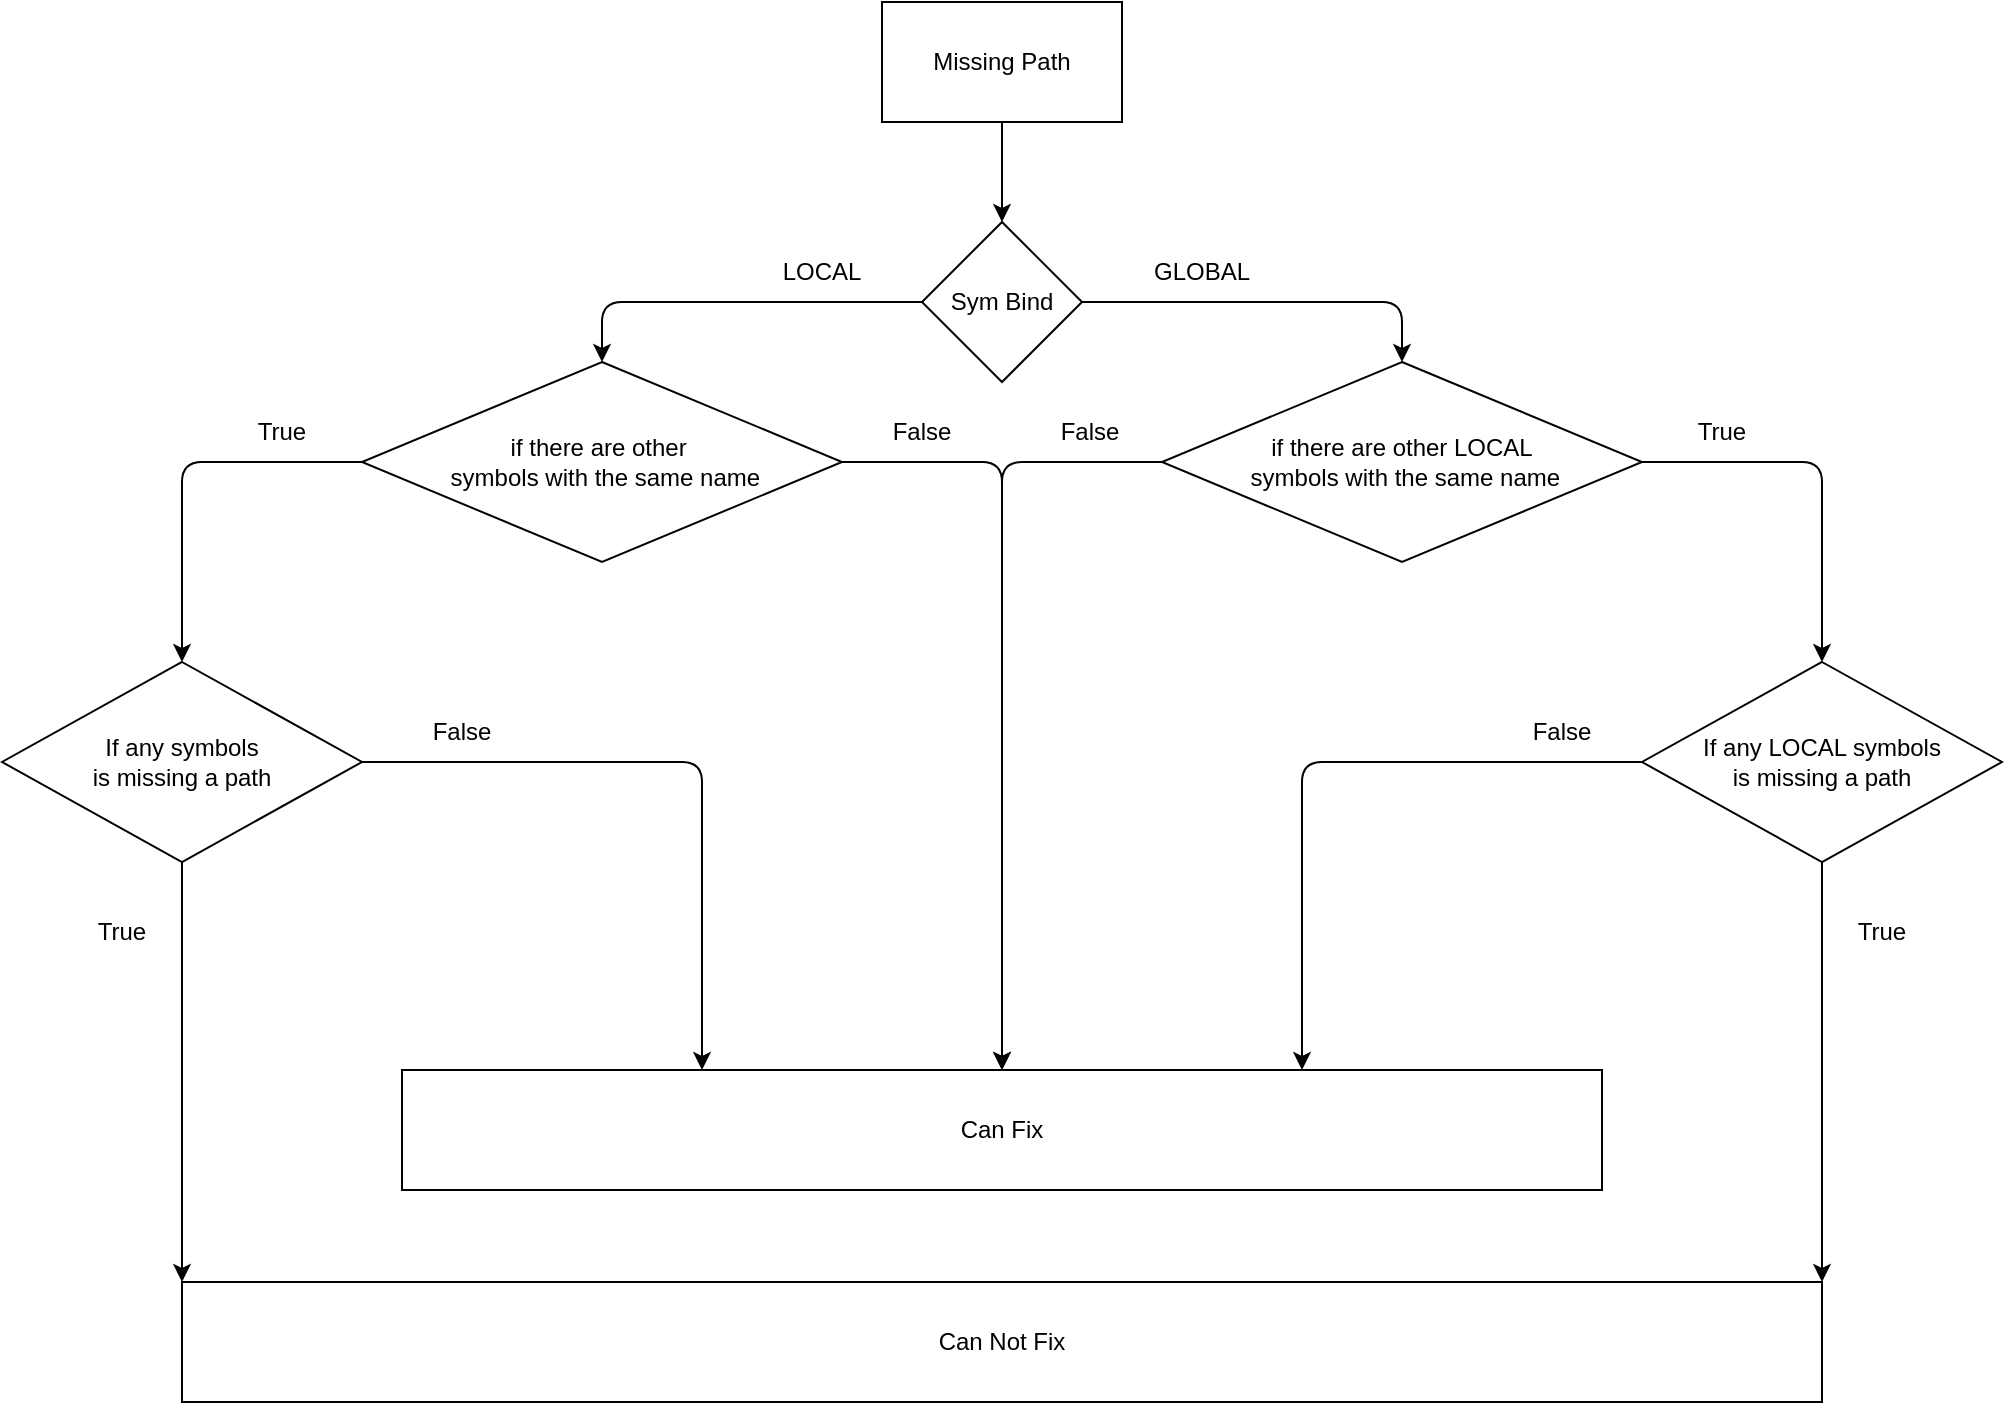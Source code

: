 <mxfile>
    <diagram id="ItA_1N4DOTNmBrGVNAGD" name="第 1 页">
        <mxGraphModel dx="2291" dy="-351" grid="1" gridSize="10" guides="1" tooltips="1" connect="1" arrows="1" fold="1" page="1" pageScale="1" pageWidth="827" pageHeight="1169" math="0" shadow="0">
            <root>
                <mxCell id="0"/>
                <mxCell id="1" parent="0"/>
                <mxCell id="55" value="" style="edgeStyle=none;html=1;" edge="1" parent="1" source="47" target="48">
                    <mxGeometry relative="1" as="geometry"/>
                </mxCell>
                <mxCell id="47" value="Missing Path" style="rounded=0;whiteSpace=wrap;html=1;" vertex="1" parent="1">
                    <mxGeometry x="354" y="1220" width="120" height="60" as="geometry"/>
                </mxCell>
                <mxCell id="56" style="edgeStyle=none;html=1;entryX=0.5;entryY=0;entryDx=0;entryDy=0;" edge="1" parent="1" source="48" target="50">
                    <mxGeometry relative="1" as="geometry">
                        <Array as="points">
                            <mxPoint x="214" y="1370"/>
                        </Array>
                    </mxGeometry>
                </mxCell>
                <mxCell id="57" style="edgeStyle=none;html=1;entryX=0.5;entryY=0;entryDx=0;entryDy=0;" edge="1" parent="1" source="48" target="49">
                    <mxGeometry relative="1" as="geometry">
                        <Array as="points">
                            <mxPoint x="614" y="1370"/>
                        </Array>
                    </mxGeometry>
                </mxCell>
                <mxCell id="48" value="Sym Bind" style="rhombus;whiteSpace=wrap;html=1;rounded=0;" vertex="1" parent="1">
                    <mxGeometry x="374" y="1330" width="80" height="80" as="geometry"/>
                </mxCell>
                <mxCell id="58" style="edgeStyle=none;html=1;entryX=0.5;entryY=0;entryDx=0;entryDy=0;" edge="1" parent="1" source="49" target="51">
                    <mxGeometry relative="1" as="geometry">
                        <Array as="points">
                            <mxPoint x="414" y="1450"/>
                        </Array>
                    </mxGeometry>
                </mxCell>
                <mxCell id="61" style="edgeStyle=none;html=1;entryX=0.5;entryY=0;entryDx=0;entryDy=0;" edge="1" parent="1" source="49" target="52">
                    <mxGeometry relative="1" as="geometry">
                        <Array as="points">
                            <mxPoint x="824" y="1450"/>
                        </Array>
                    </mxGeometry>
                </mxCell>
                <mxCell id="49" value="if there are other LOCAL&lt;br&gt;&amp;nbsp;symbols with the same name" style="rhombus;whiteSpace=wrap;html=1;rounded=0;" vertex="1" parent="1">
                    <mxGeometry x="494" y="1400" width="240" height="100" as="geometry"/>
                </mxCell>
                <mxCell id="59" style="edgeStyle=none;html=1;entryX=0.5;entryY=0;entryDx=0;entryDy=0;" edge="1" parent="1" source="50" target="51">
                    <mxGeometry relative="1" as="geometry">
                        <Array as="points">
                            <mxPoint x="414" y="1450"/>
                        </Array>
                    </mxGeometry>
                </mxCell>
                <mxCell id="62" style="edgeStyle=none;html=1;entryX=0.5;entryY=0;entryDx=0;entryDy=0;" edge="1" parent="1" source="50" target="53">
                    <mxGeometry relative="1" as="geometry">
                        <Array as="points">
                            <mxPoint x="4" y="1450"/>
                        </Array>
                    </mxGeometry>
                </mxCell>
                <mxCell id="50" value="if there are other&amp;nbsp;&lt;br&gt;&amp;nbsp;symbols with the same name" style="rhombus;whiteSpace=wrap;html=1;rounded=0;" vertex="1" parent="1">
                    <mxGeometry x="94" y="1400" width="240" height="100" as="geometry"/>
                </mxCell>
                <mxCell id="51" value="Can Fix" style="rounded=0;whiteSpace=wrap;html=1;" vertex="1" parent="1">
                    <mxGeometry x="114" y="1754" width="600" height="60" as="geometry"/>
                </mxCell>
                <mxCell id="69" style="edgeStyle=none;html=1;entryX=0.75;entryY=0;entryDx=0;entryDy=0;" edge="1" parent="1" source="52" target="51">
                    <mxGeometry relative="1" as="geometry">
                        <Array as="points">
                            <mxPoint x="564" y="1600"/>
                        </Array>
                    </mxGeometry>
                </mxCell>
                <mxCell id="83" style="edgeStyle=none;html=1;" edge="1" parent="1" source="52">
                    <mxGeometry relative="1" as="geometry">
                        <mxPoint x="824" y="1860" as="targetPoint"/>
                    </mxGeometry>
                </mxCell>
                <mxCell id="52" value="If any LOCAL symbols &lt;br&gt;is missing a path" style="rhombus;whiteSpace=wrap;html=1;rounded=0;" vertex="1" parent="1">
                    <mxGeometry x="734" y="1550" width="180" height="100" as="geometry"/>
                </mxCell>
                <mxCell id="68" style="edgeStyle=none;html=1;entryX=0.25;entryY=0;entryDx=0;entryDy=0;" edge="1" parent="1" source="53" target="51">
                    <mxGeometry relative="1" as="geometry">
                        <Array as="points">
                            <mxPoint x="264" y="1600"/>
                        </Array>
                    </mxGeometry>
                </mxCell>
                <mxCell id="53" value="If any symbols &lt;br&gt;is missing a path" style="rhombus;whiteSpace=wrap;html=1;rounded=0;" vertex="1" parent="1">
                    <mxGeometry x="-86" y="1550" width="180" height="100" as="geometry"/>
                </mxCell>
                <mxCell id="54" value="Can Not Fix" style="rounded=0;whiteSpace=wrap;html=1;" vertex="1" parent="1">
                    <mxGeometry x="4" y="1860" width="820" height="60" as="geometry"/>
                </mxCell>
                <mxCell id="67" style="edgeStyle=none;html=1;entryX=0;entryY=0;entryDx=0;entryDy=0;" edge="1" parent="1" source="53" target="54">
                    <mxGeometry relative="1" as="geometry">
                        <mxPoint x="-26" y="1830" as="targetPoint"/>
                    </mxGeometry>
                </mxCell>
                <mxCell id="70" value="LOCAL" style="text;html=1;strokeColor=none;fillColor=none;align=center;verticalAlign=middle;whiteSpace=wrap;rounded=0;" vertex="1" parent="1">
                    <mxGeometry x="294" y="1340" width="60" height="30" as="geometry"/>
                </mxCell>
                <mxCell id="71" value="GLOBAL" style="text;html=1;strokeColor=none;fillColor=none;align=center;verticalAlign=middle;whiteSpace=wrap;rounded=0;" vertex="1" parent="1">
                    <mxGeometry x="484" y="1340" width="60" height="30" as="geometry"/>
                </mxCell>
                <mxCell id="72" value="False" style="text;html=1;strokeColor=none;fillColor=none;align=center;verticalAlign=middle;whiteSpace=wrap;rounded=0;" vertex="1" parent="1">
                    <mxGeometry x="428" y="1420" width="60" height="30" as="geometry"/>
                </mxCell>
                <mxCell id="73" value="False" style="text;html=1;strokeColor=none;fillColor=none;align=center;verticalAlign=middle;whiteSpace=wrap;rounded=0;" vertex="1" parent="1">
                    <mxGeometry x="344" y="1420" width="60" height="30" as="geometry"/>
                </mxCell>
                <mxCell id="74" value="True" style="text;html=1;strokeColor=none;fillColor=none;align=center;verticalAlign=middle;whiteSpace=wrap;rounded=0;" vertex="1" parent="1">
                    <mxGeometry x="744" y="1420" width="60" height="30" as="geometry"/>
                </mxCell>
                <mxCell id="75" value="True" style="text;html=1;strokeColor=none;fillColor=none;align=center;verticalAlign=middle;whiteSpace=wrap;rounded=0;" vertex="1" parent="1">
                    <mxGeometry x="24" y="1420" width="60" height="30" as="geometry"/>
                </mxCell>
                <mxCell id="76" value="True" style="text;html=1;strokeColor=none;fillColor=none;align=center;verticalAlign=middle;whiteSpace=wrap;rounded=0;" vertex="1" parent="1">
                    <mxGeometry x="824" y="1670" width="60" height="30" as="geometry"/>
                </mxCell>
                <mxCell id="77" value="True" style="text;html=1;strokeColor=none;fillColor=none;align=center;verticalAlign=middle;whiteSpace=wrap;rounded=0;" vertex="1" parent="1">
                    <mxGeometry x="-56" y="1670" width="60" height="30" as="geometry"/>
                </mxCell>
                <mxCell id="78" value="False" style="text;html=1;strokeColor=none;fillColor=none;align=center;verticalAlign=middle;whiteSpace=wrap;rounded=0;" vertex="1" parent="1">
                    <mxGeometry x="114" y="1570" width="60" height="30" as="geometry"/>
                </mxCell>
                <mxCell id="79" value="False" style="text;html=1;strokeColor=none;fillColor=none;align=center;verticalAlign=middle;whiteSpace=wrap;rounded=0;" vertex="1" parent="1">
                    <mxGeometry x="664" y="1570" width="60" height="30" as="geometry"/>
                </mxCell>
            </root>
        </mxGraphModel>
    </diagram>
</mxfile>